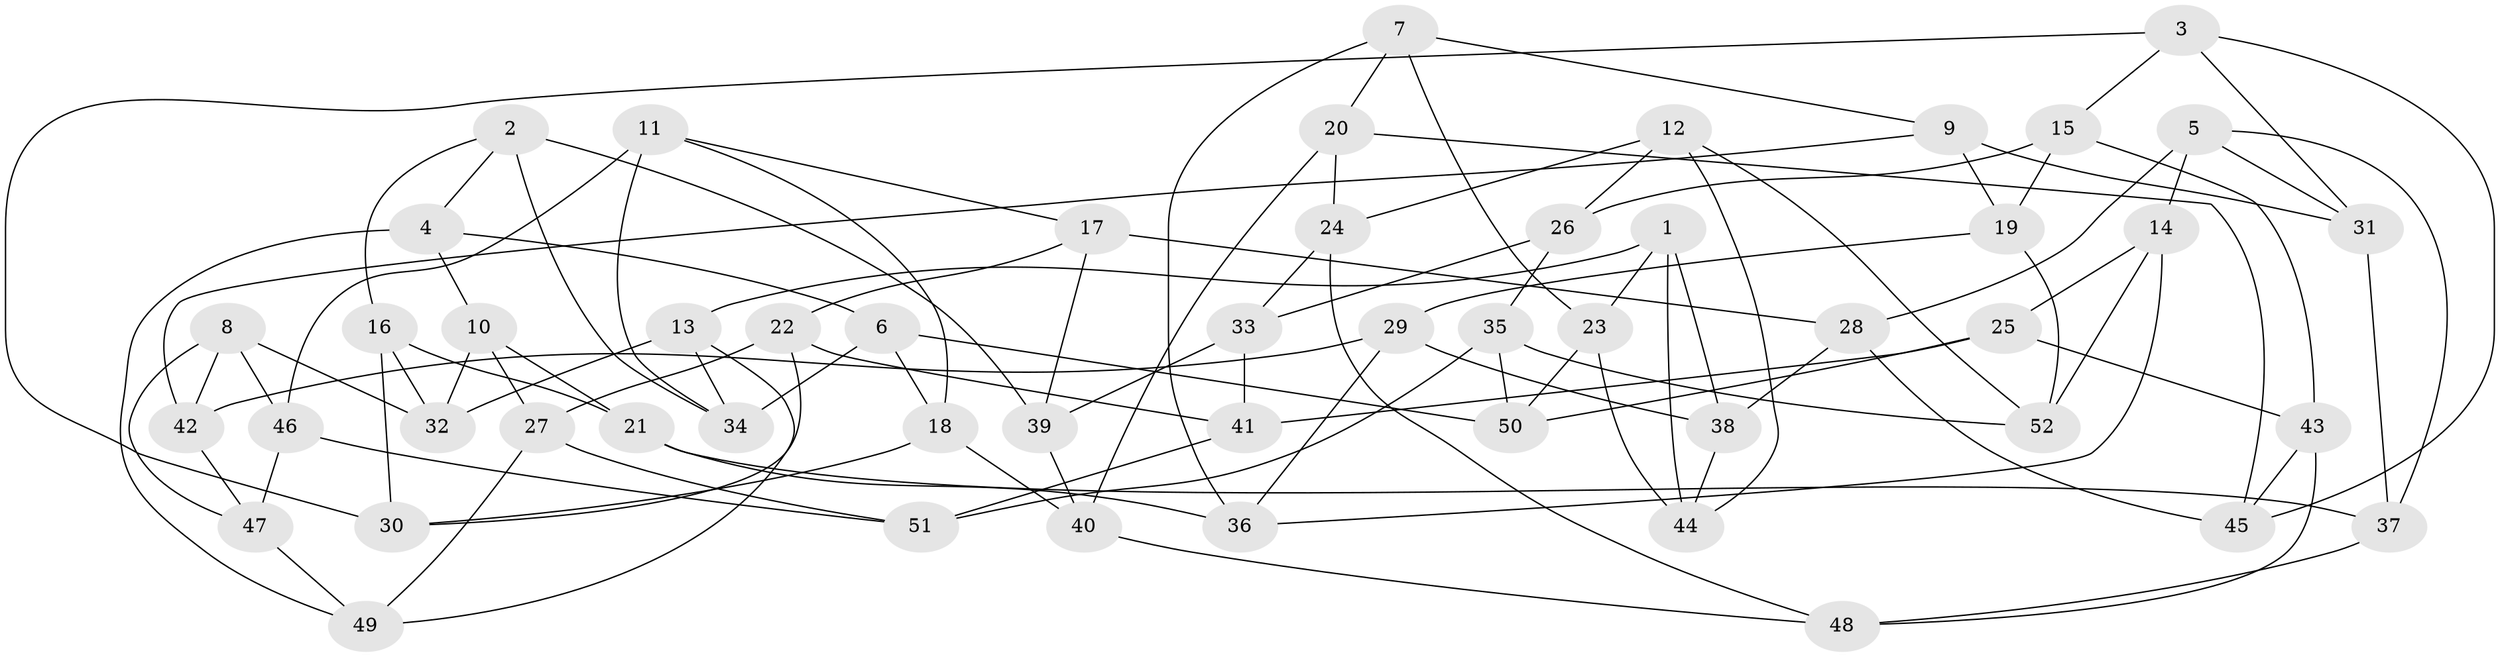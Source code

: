 // coarse degree distribution, {4: 0.46153846153846156, 6: 0.19230769230769232, 8: 0.038461538461538464, 7: 0.038461538461538464, 5: 0.15384615384615385, 9: 0.07692307692307693, 3: 0.038461538461538464}
// Generated by graph-tools (version 1.1) at 2025/20/03/04/25 18:20:46]
// undirected, 52 vertices, 104 edges
graph export_dot {
graph [start="1"]
  node [color=gray90,style=filled];
  1;
  2;
  3;
  4;
  5;
  6;
  7;
  8;
  9;
  10;
  11;
  12;
  13;
  14;
  15;
  16;
  17;
  18;
  19;
  20;
  21;
  22;
  23;
  24;
  25;
  26;
  27;
  28;
  29;
  30;
  31;
  32;
  33;
  34;
  35;
  36;
  37;
  38;
  39;
  40;
  41;
  42;
  43;
  44;
  45;
  46;
  47;
  48;
  49;
  50;
  51;
  52;
  1 -- 13;
  1 -- 38;
  1 -- 23;
  1 -- 44;
  2 -- 4;
  2 -- 39;
  2 -- 34;
  2 -- 16;
  3 -- 45;
  3 -- 30;
  3 -- 31;
  3 -- 15;
  4 -- 6;
  4 -- 49;
  4 -- 10;
  5 -- 28;
  5 -- 14;
  5 -- 31;
  5 -- 37;
  6 -- 50;
  6 -- 18;
  6 -- 34;
  7 -- 20;
  7 -- 9;
  7 -- 23;
  7 -- 36;
  8 -- 46;
  8 -- 42;
  8 -- 47;
  8 -- 32;
  9 -- 31;
  9 -- 42;
  9 -- 19;
  10 -- 27;
  10 -- 32;
  10 -- 21;
  11 -- 46;
  11 -- 18;
  11 -- 17;
  11 -- 34;
  12 -- 44;
  12 -- 52;
  12 -- 24;
  12 -- 26;
  13 -- 32;
  13 -- 49;
  13 -- 34;
  14 -- 36;
  14 -- 25;
  14 -- 52;
  15 -- 26;
  15 -- 19;
  15 -- 43;
  16 -- 32;
  16 -- 21;
  16 -- 30;
  17 -- 22;
  17 -- 28;
  17 -- 39;
  18 -- 30;
  18 -- 40;
  19 -- 52;
  19 -- 29;
  20 -- 24;
  20 -- 45;
  20 -- 40;
  21 -- 37;
  21 -- 36;
  22 -- 30;
  22 -- 41;
  22 -- 27;
  23 -- 50;
  23 -- 44;
  24 -- 48;
  24 -- 33;
  25 -- 41;
  25 -- 50;
  25 -- 43;
  26 -- 33;
  26 -- 35;
  27 -- 49;
  27 -- 51;
  28 -- 45;
  28 -- 38;
  29 -- 38;
  29 -- 42;
  29 -- 36;
  31 -- 37;
  33 -- 39;
  33 -- 41;
  35 -- 52;
  35 -- 51;
  35 -- 50;
  37 -- 48;
  38 -- 44;
  39 -- 40;
  40 -- 48;
  41 -- 51;
  42 -- 47;
  43 -- 48;
  43 -- 45;
  46 -- 51;
  46 -- 47;
  47 -- 49;
}
